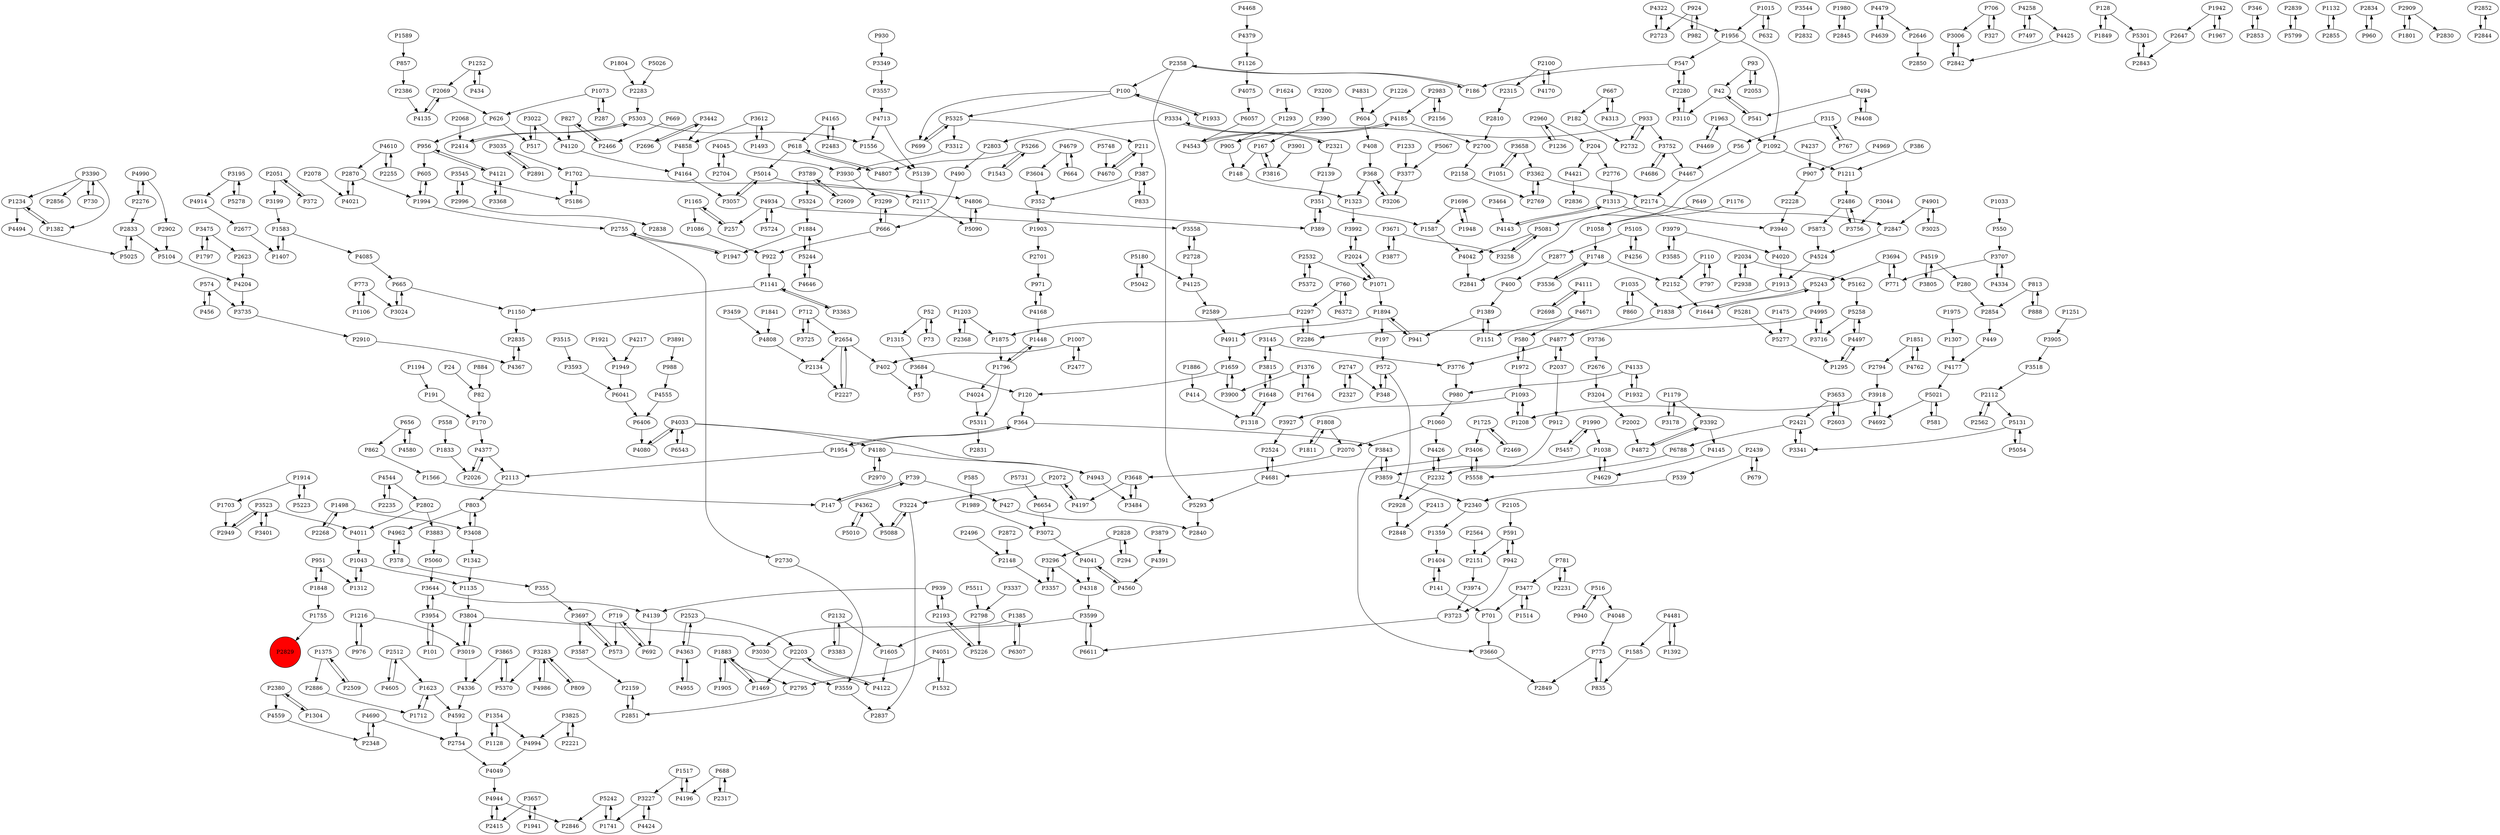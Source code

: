 digraph {
	P3523 -> P2949
	P5511 -> P2798
	P5873 -> P4524
	P1211 -> P2486
	P3559 -> P2837
	P4133 -> P1932
	P1498 -> P3408
	P827 -> P2466
	P1921 -> P1949
	P2496 -> P2148
	P2728 -> P3558
	P4877 -> P2037
	P3905 -> P3518
	P1315 -> P3684
	P1712 -> P1623
	P2072 -> P4197
	P667 -> P182
	P2358 -> P100
	P4969 -> P907
	P368 -> P1323
	P5303 -> P1556
	P5558 -> P3406
	P2802 -> P3883
	P1234 -> P4494
	P2696 -> P3442
	P2037 -> P912
	P1007 -> P2477
	P666 -> P3299
	P4143 -> P1313
	P1702 -> P5186
	P355 -> P3697
	P982 -> P924
	P1203 -> P2368
	P3544 -> P2832
	P3992 -> P2024
	P1165 -> P257
	P1975 -> P1307
	P3707 -> P771
	P4033 -> P6543
	P1947 -> P2755
	P3195 -> P5278
	P2327 -> P2747
	P939 -> P2193
	P387 -> P352
	P907 -> P2228
	P1093 -> P3927
	P4408 -> P494
	P951 -> P1848
	P1007 -> P402
	P167 -> P148
	P3442 -> P2696
	P5042 -> P5180
	P2728 -> P4125
	P574 -> P456
	P4168 -> P971
	P1848 -> P951
	P2609 -> P3789
	P4426 -> P2232
	P2523 -> P2203
	P4033 -> P4180
	P665 -> P1150
	P4197 -> P2072
	P2002 -> P4872
	P618 -> P5014
	P2828 -> P3296
	P827 -> P4120
	P3475 -> P1797
	P1252 -> P434
	P2603 -> P3653
	P1833 -> P2026
	P2654 -> P2134
	P4020 -> P1913
	P3954 -> P101
	P2747 -> P2327
	P2415 -> P4944
	P6307 -> P1385
	P3030 -> P3559
	P3974 -> P3723
	P6372 -> P760
	P4048 -> P775
	P2297 -> P1875
	P3648 -> P4197
	P1994 -> P2755
	P2700 -> P2158
	P4994 -> P4049
	P3658 -> P3362
	P4807 -> P618
	P3716 -> P4995
	P3900 -> P1659
	P2928 -> P2848
	P4560 -> P4041
	P2276 -> P4990
	P905 -> P148
	P4377 -> P2113
	P3408 -> P1342
	P3258 -> P5081
	P4544 -> P2802
	P364 -> P1954
	P5325 -> P699
	P2676 -> P3204
	P2477 -> P1007
	P3362 -> P2769
	P2512 -> P4605
	P3697 -> P3587
	P3883 -> P5060
	P1894 -> P197
	P2232 -> P2928
	P1092 -> P1211
	P4944 -> P2415
	P2051 -> P372
	P4519 -> P3805
	P2348 -> P4690
	P1216 -> P976
	P3024 -> P665
	P4217 -> P1949
	P3401 -> P3523
	P4962 -> P378
	P4990 -> P2902
	P656 -> P862
	P2068 -> P2414
	P1389 -> P1151
	P2227 -> P2654
	P2439 -> P539
	P775 -> P835
	P1404 -> P141
	P3296 -> P4318
	P3383 -> P2132
	P4041 -> P4560
	P2795 -> P2851
	P2070 -> P3648
	P3789 -> P2609
	P1354 -> P1128
	P1980 -> P2845
	P1894 -> P941
	P4165 -> P618
	P1251 -> P3905
	P739 -> P147
	P2072 -> P3224
	P3199 -> P1583
	P1354 -> P4994
	P4690 -> P2348
	P3776 -> P980
	P1914 -> P1703
	P712 -> P2654
	P2646 -> P2850
	P427 -> P2840
	P3022 -> P4120
	P4125 -> P2589
	P1963 -> P4469
	P3224 -> P2837
	P490 -> P666
	P4955 -> P4363
	P626 -> P517
	P649 -> P1058
	P971 -> P4168
	P2949 -> P3523
	P5060 -> P3644
	P414 -> P1318
	P706 -> P3006
	P1605 -> P4122
	P5266 -> P1543
	P4367 -> P2835
	P803 -> P4962
	P1994 -> P605
	P1493 -> P3612
	P2960 -> P1236
	P933 -> P3752
	P4995 -> P3716
	P618 -> P4807
	P5258 -> P3716
	P719 -> P573
	P2532 -> P5372
	P2112 -> P2562
	P128 -> P1849
	P666 -> P922
	P4120 -> P4164
	P5258 -> P4497
	P1755 -> P2829
	P3545 -> P2996
	P364 -> P3843
	P5243 -> P1644
	P1295 -> P4497
	P547 -> P2280
	P5131 -> P5054
	P3723 -> P6611
	P346 -> P2853
	P449 -> P4177
	P912 -> P2232
	P5021 -> P581
	P3644 -> P3954
	P3843 -> P3859
	P4033 -> P4943
	P1956 -> P1092
	P862 -> P1566
	P2623 -> P4204
	P4237 -> P907
	P378 -> P4962
	P679 -> P2439
	P888 -> P813
	P665 -> P3024
	P4180 -> P2970
	P4424 -> P3227
	P4610 -> P2255
	P4256 -> P5105
	P1851 -> P2794
	P2754 -> P4049
	P2835 -> P4367
	P3657 -> P2415
	P494 -> P4408
	P2026 -> P4377
	P3752 -> P4686
	P5311 -> P2831
	P1883 -> P1469
	P4686 -> P3752
	P390 -> P167
	P857 -> P2386
	P1956 -> P547
	P4681 -> P5293
	P100 -> P1933
	P701 -> P3660
	P1644 -> P5243
	P7497 -> P4258
	P626 -> P956
	P2132 -> P1605
	P835 -> P775
	P4481 -> P1585
	P5226 -> P2193
	P1764 -> P1376
	P2268 -> P1498
	P352 -> P1903
	P2340 -> P1359
	P1941 -> P3657
	P2280 -> P547
	P1312 -> P1043
	P3337 -> P2798
	P4042 -> P2841
	P3341 -> P2421
	P2231 -> P781
	P257 -> P1165
	P294 -> P2828
	P4524 -> P1913
	P101 -> P3954
	P5278 -> P3195
	P4544 -> P2235
	P980 -> P1060
	P1092 -> P2841
	P604 -> P408
	P3477 -> P701
	P3593 -> P6041
	P5021 -> P4692
	P4934 -> P257
	P5025 -> P2833
	P52 -> P73
	P3406 -> P4681
	P3110 -> P2280
	P4692 -> P3918
	P3684 -> P120
	P3312 -> P3930
	P2512 -> P1623
	P2839 -> P5799
	P4995 -> P2286
	P1905 -> P1883
	P1963 -> P1092
	P4363 -> P2523
	P4139 -> P692
	P2828 -> P294
	P389 -> P351
	P4592 -> P2754
	P1517 -> P3227
	P3599 -> P6611
	P767 -> P315
	P2139 -> P351
	P1051 -> P3658
	P539 -> P2340
	P4168 -> P1448
	P884 -> P82
	P1179 -> P3178
	P1659 -> P3900
	P1748 -> P2152
	P4497 -> P1295
	P1808 -> P1811
	P3464 -> P4143
	P573 -> P3697
	P4639 -> P4479
	P541 -> P42
	P387 -> P833
	P327 -> P706
	P2486 -> P3756
	P1875 -> P1796
	P3979 -> P3585
	P1933 -> P100
	P5372 -> P2532
	P1849 -> P128
	P2486 -> P5873
	P5067 -> P3377
	P4170 -> P2100
	P4831 -> P604
	P1234 -> P1382
	P3475 -> P2623
	P1132 -> P2855
	P4713 -> P1556
	P2845 -> P1980
	P1376 -> P1764
	P1498 -> P2268
	P3515 -> P3593
	P2380 -> P1304
	P930 -> P3349
	P1696 -> P1948
	P3697 -> P573
	P924 -> P982
	P4024 -> P5311
	P5457 -> P1990
	P3019 -> P4336
	P775 -> P2849
	P2158 -> P2769
	P2834 -> P960
	P2069 -> P626
	P3296 -> P3357
	P4934 -> P3558
	P3891 -> P988
	P1141 -> P1150
	P4164 -> P3057
	P4145 -> P4629
	P2776 -> P1313
	P191 -> P170
	P6611 -> P3599
	P4377 -> P2026
	P1382 -> P1234
	P2156 -> P2983
	P1060 -> P4426
	P760 -> P2297
	P667 -> P4313
	P3805 -> P4519
	P2174 -> P5081
	P4080 -> P4033
	P3585 -> P3979
	P1903 -> P2701
	P688 -> P2317
	P2228 -> P3940
	P669 -> P2466
	P941 -> P1894
	P580 -> P1972
	P1949 -> P6041
	P4362 -> P5010
	P1914 -> P5223
	P4313 -> P667
	P4362 -> P5088
	P4986 -> P3283
	P3477 -> P1514
	P4944 -> P2846
	P2909 -> P1801
	P3224 -> P5088
	P5281 -> P5277
	P809 -> P3283
	P4185 -> P4543
	P4605 -> P2512
	P2647 -> P2843
	P1475 -> P5277
	P2810 -> P2700
	P5799 -> P2839
	P1886 -> P414
	P2853 -> P346
	P2469 -> P1725
	P1141 -> P3363
	P1071 -> P1894
	P1797 -> P3475
	P1659 -> P120
	P1566 -> P147
	P3025 -> P4901
	P3804 -> P3030
	P3918 -> P1208
	P2203 -> P1469
	P1106 -> P773
	P315 -> P56
	P2380 -> P4559
	P3283 -> P5370
	P4391 -> P4560
	P5105 -> P2877
	P730 -> P3390
	P2701 -> P971
	P4858 -> P4164
	P186 -> P2358
	P3658 -> P1051
	P5105 -> P4256
	P1304 -> P2380
	P1043 -> P1312
	P3612 -> P1493
	P141 -> P1404
	P57 -> P3684
	P5180 -> P5042
	P1589 -> P857
	P3599 -> P1605
	P1448 -> P1796
	P4185 -> P2700
	P3612 -> P4858
	P771 -> P3694
	P4679 -> P664
	P82 -> P170
	P3523 -> P4011
	P581 -> P5021
	P4318 -> P3599
	P1796 -> P1448
	P4135 -> P2069
	P2747 -> P348
	P5724 -> P4934
	P2483 -> P4165
	P3334 -> P2321
	P5325 -> P211
	P2105 -> P591
	P3200 -> P390
	P1587 -> P4042
	P4990 -> P2276
	P4204 -> P3735
	P4872 -> P3392
	P2317 -> P688
	P3865 -> P4336
	P2589 -> P4911
	P1375 -> P2509
	P956 -> P605
	P348 -> P572
	P4322 -> P2723
	P100 -> P699
	P2532 -> P1071
	P2802 -> P4011
	P3816 -> P167
	P1804 -> P2283
	P1236 -> P2960
	P2654 -> P2227
	P3979 -> P4020
	P942 -> P591
	P3604 -> P352
	P3035 -> P2891
	P939 -> P4139
	P2283 -> P5303
	P4258 -> P4425
	P572 -> P348
	P3815 -> P3145
	P3954 -> P3644
	P1954 -> P2113
	P781 -> P3477
	P922 -> P1141
	P1086 -> P922
	P2803 -> P490
	P2051 -> P3199
	P4165 -> P2483
	P5277 -> P1295
	P147 -> P739
	P5162 -> P5258
	P5223 -> P1914
	P4543 -> P4185
	P1514 -> P3477
	P1585 -> P835
	P351 -> P1587
	P773 -> P3024
	P3736 -> P2676
	P1060 -> P2070
	P3408 -> P803
	P3390 -> P730
	P6654 -> P3072
	P4681 -> P2524
	P2100 -> P4170
	P4934 -> P5724
	P1583 -> P1407
	P372 -> P2051
	P3879 -> P4391
	P3523 -> P3401
	P1624 -> P1293
	P1208 -> P1093
	P2704 -> P4045
	P2524 -> P4681
	P1318 -> P1648
	P1851 -> P4762
	P4180 -> P4943
	P1035 -> P1838
	P3283 -> P4986
	P2852 -> P2844
	P2466 -> P827
	P1796 -> P4024
	P3694 -> P5243
	P2421 -> P3341
	P4258 -> P7497
	P2854 -> P449
	P1894 -> P4911
	P400 -> P1389
	P4713 -> P5139
	P4479 -> P2646
	P3392 -> P4872
	P3362 -> P2174
	P197 -> P572
	P1990 -> P1038
	P2034 -> P2938
	P4334 -> P3707
	P1838 -> P4877
	P1038 -> P4629
	P3545 -> P5186
	P2833 -> P5025
	P3815 -> P1648
	P4762 -> P1851
	P2053 -> P93
	P5131 -> P3341
	P2134 -> P2227
	P4033 -> P4080
	P4041 -> P4318
	P3334 -> P2803
	P1748 -> P3536
	P2386 -> P4135
	P860 -> P1035
	P3789 -> P5324
	P93 -> P42
	P6543 -> P4033
	P1703 -> P2949
	P2421 -> P6788
	P1556 -> P5139
	P1252 -> P2069
	P1058 -> P1748
	P3859 -> P2340
	P813 -> P2854
	P3204 -> P2002
	P3653 -> P2603
	P110 -> P2152
	P3035 -> P1702
	P100 -> P5325
	P4177 -> P5021
	P4049 -> P4944
	P1989 -> P3072
	P2203 -> P4122
	P4911 -> P1659
	P1015 -> P632
	P2523 -> P4363
	P2847 -> P4524
	P408 -> P368
	P52 -> P1315
	P1165 -> P1086
	P706 -> P327
	P2148 -> P3357
	P3406 -> P5558
	P2870 -> P1994
	P3927 -> P2524
	P2439 -> P679
	P1725 -> P3406
	P933 -> P2732
	P2024 -> P3992
	P1035 -> P860
	P3648 -> P3484
	P2368 -> P1203
	P3653 -> P2421
	P3195 -> P4914
	P4646 -> P5244
	P2193 -> P939
	P4877 -> P3776
	P3725 -> P712
	P1543 -> P5266
	P2996 -> P2838
	P1648 -> P1318
	P2983 -> P4185
	P368 -> P3206
	P2159 -> P2851
	P3752 -> P4467
	P3557 -> P4713
	P5186 -> P1702
	P1126 -> P4075
	P1176 -> P1058
	P6406 -> P4080
	P402 -> P57
	P3756 -> P2486
	P4468 -> P4379
	P1015 -> P1956
	P2113 -> P803
	P2983 -> P2156
	P128 -> P5301
	P4111 -> P2698
	P3587 -> P2159
	P1942 -> P1967
	P1226 -> P604
	P2562 -> P2112
	P688 -> P4196
	P516 -> P4048
	P960 -> P2834
	P3442 -> P4858
	P3044 -> P3756
	P4629 -> P1038
	P5026 -> P2283
	P2280 -> P3110
	P3660 -> P2849
	P3671 -> P3258
	P4943 -> P3484
	P1307 -> P4177
	P1469 -> P1883
	P1313 -> P4143
	P2886 -> P1712
	P1293 -> P905
	P1883 -> P1905
	P1884 -> P1947
	P4021 -> P2870
	P2034 -> P5162
	P5301 -> P2843
	P2151 -> P3974
	P315 -> P767
	P5266 -> P4807
	P924 -> P2723
	P3877 -> P3671
	P2798 -> P5226
	P5303 -> P2414
	P3363 -> P1141
	P3145 -> P3815
	P2769 -> P3362
	P2844 -> P2852
	P3735 -> P2910
	P2755 -> P1947
	P1150 -> P2835
	P4559 -> P2348
	P739 -> P427
	P1884 -> P5244
	P4806 -> P389
	P2193 -> P5226
	P4610 -> P2870
	P2902 -> P5104
	P3558 -> P2728
	P2221 -> P3825
	P2024 -> P1071
	P1033 -> P550
	P3459 -> P4808
	P2358 -> P186
	P5370 -> P3865
	P3707 -> P4334
	P456 -> P574
	P5014 -> P4806
	P2174 -> P2847
	P211 -> P387
	P1932 -> P4133
	P2970 -> P4180
	P1583 -> P4085
	P4494 -> P5025
	P2286 -> P2297
	P2877 -> P400
	P692 -> P719
	P656 -> P4580
	P1385 -> P6307
	P148 -> P1323
	P2851 -> P2159
	P760 -> P6372
	P1073 -> P287
	P5081 -> P3258
	P1135 -> P3804
	P141 -> P701
	P1194 -> P191
	P494 -> P541
	P434 -> P1252
	P797 -> P110
	P3825 -> P2221
	P167 -> P3816
	P1313 -> P3940
	P2132 -> P3383
	P1179 -> P3392
	P942 -> P3723
	P3694 -> P771
	P4379 -> P1126
	P2677 -> P1407
	P3057 -> P5014
	P1725 -> P2469
	P1359 -> P1404
	P4322 -> P1956
	P3940 -> P4020
	P5242 -> P2846
	P1517 -> P4196
	P4670 -> P211
	P1883 -> P2795
	P3022 -> P517
	P3227 -> P1741
	P287 -> P1073
	P2909 -> P2830
	P204 -> P2776
	P2730 -> P3559
	P591 -> P942
	P5325 -> P3312
	P3518 -> P2112
	P3299 -> P666
	P2078 -> P4021
	P3536 -> P1748
	P170 -> P4377
	P3901 -> P3816
	P3644 -> P4139
	P2232 -> P4426
	P4808 -> P2134
	P1623 -> P4592
	P110 -> P797
	P1808 -> P2070
	P5243 -> P4995
	P2855 -> P1132
	P2100 -> P2315
	P813 -> P888
	P4679 -> P3604
	P1233 -> P3377
	P2723 -> P4322
	P5081 -> P4042
	P2255 -> P4610
	P2117 -> P5090
	P4519 -> P280
	P3283 -> P809
	P3349 -> P3557
	P1811 -> P1808
	P951 -> P1312
	P1696 -> P1587
	P3657 -> P1941
	P4045 -> P3930
	P3671 -> P3877
	P833 -> P387
	P712 -> P3725
	P1323 -> P3992
	P605 -> P1994
	P5139 -> P2117
	P4671 -> P1151
	P3368 -> P4121
	P1841 -> P4808
	P1648 -> P3815
	P4425 -> P2842
	P4051 -> P2795
	P1392 -> P4481
	P2732 -> P933
	P699 -> P5325
	P4133 -> P980
	P4806 -> P5090
	P3865 -> P5370
	P4580 -> P656
	P4121 -> P3368
	P4121 -> P956
	P1954 -> P364
	P773 -> P1106
	P3206 -> P368
	P1216 -> P3019
	P4555 -> P6406
	P4481 -> P1392
	P547 -> P186
	P1741 -> P5242
	P1796 -> P5311
	P3930 -> P3299
	P1151 -> P1389
	P1948 -> P1696
	P988 -> P4555
	P5090 -> P4806
	P73 -> P52
	P1093 -> P1208
	P1071 -> P2024
	P2564 -> P2151
	P1407 -> P1583
	P3392 -> P4145
	P5324 -> P1884
	P4111 -> P4671
	P4671 -> P580
	P4421 -> P2836
	P803 -> P3408
	P1375 -> P2886
	P940 -> P516
	P2843 -> P5301
	P2112 -> P5131
	P550 -> P3707
	P2276 -> P2833
	P4122 -> P2203
	P2321 -> P3334
	P2996 -> P3545
	P4901 -> P2847
	P120 -> P364
	P3145 -> P3776
	P2358 -> P5293
	P2938 -> P2034
	P3178 -> P1179
	P2872 -> P2148
	P1342 -> P1135
	P1848 -> P1755
	P3484 -> P3648
	P516 -> P940
	P3006 -> P2842
	P4075 -> P6057
	P24 -> P82
	P1128 -> P1354
	P1972 -> P1093
	P3377 -> P3206
	P5748 -> P4670
	P2037 -> P4877
	P378 -> P355
	P2960 -> P204
	P4196 -> P1517
	P182 -> P2732
	P3390 -> P1234
	P3684 -> P57
	P3804 -> P3019
	P1990 -> P5457
	P6041 -> P6406
	P386 -> P1211
	P1702 -> P2117
	P3357 -> P3296
	P5010 -> P4362
	P558 -> P1833
	P4363 -> P4955
	P4901 -> P3025
	P5014 -> P3057
	P1203 -> P1875
	P719 -> P692
	P4479 -> P4639
	P42 -> P541
	P976 -> P1216
	P4051 -> P1532
	P781 -> P2231
	P2414 -> P5303
	P2654 -> P402
	P3843 -> P3660
	P1043 -> P1135
	P56 -> P4467
	P2235 -> P4544
	P2870 -> P4021
	P2152 -> P1644
	P211 -> P4670
	P2509 -> P1375
	P5244 -> P1884
	P4336 -> P4592
	P591 -> P2151
	P280 -> P2854
	P2910 -> P4367
	P1942 -> P2647
	P5242 -> P1741
	P5088 -> P3224
	P4497 -> P5258
	P5293 -> P2840
	P517 -> P3022
	P2755 -> P2730
	P6788 -> P5558
	P1385 -> P3030
	P572 -> P2928
	P3390 -> P1382
	P1389 -> P941
	P3227 -> P4424
	P1623 -> P1712
	P1038 -> P3859
	P5244 -> P4646
	P5054 -> P5131
	P3019 -> P3804
	P956 -> P4121
	P4690 -> P2754
	P204 -> P4421
	P42 -> P3110
	P2842 -> P3006
	P3825 -> P4994
	P2891 -> P3035
	P3859 -> P3843
	P3918 -> P4692
	P5104 -> P4204
	P2069 -> P4135
	P4914 -> P2677
	P1972 -> P580
	P2315 -> P2810
	P5180 -> P4125
	P2413 -> P2848
	P664 -> P4679
	P2833 -> P5104
	P351 -> P389
	P585 -> P1989
	P1376 -> P3900
	P4469 -> P1963
	P4085 -> P665
	P1532 -> P4051
	P4011 -> P1043
	P5731 -> P6654
	P1801 -> P2909
	P933 -> P905
	P93 -> P2053
	P1967 -> P1942
	P3072 -> P4041
	P4045 -> P2704
	P1073 -> P626
	P2698 -> P4111
	P6057 -> P4543
	P3390 -> P2856
	P2794 -> P3918
	P632 -> P1015
	P1913 -> P1838
	P4467 -> P2174
	P574 -> P3735
	P2321 -> P2139
	P2297 -> P2286
	P2829 [shape=circle]
	P2829 [style=filled]
	P2829 [fillcolor=red]
}